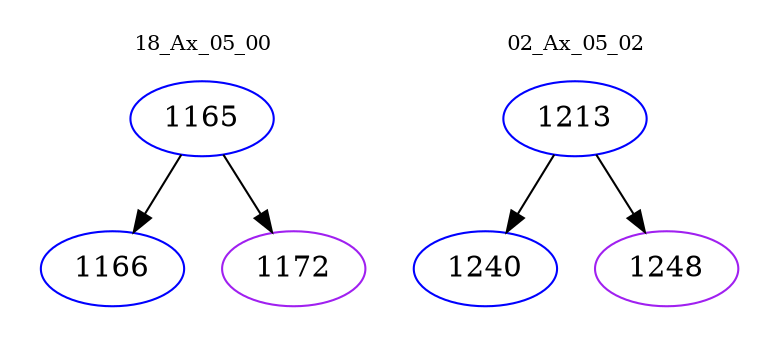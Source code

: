 digraph{
subgraph cluster_0 {
color = white
label = "18_Ax_05_00";
fontsize=10;
T0_1165 [label="1165", color="blue"]
T0_1165 -> T0_1166 [color="black"]
T0_1166 [label="1166", color="blue"]
T0_1165 -> T0_1172 [color="black"]
T0_1172 [label="1172", color="purple"]
}
subgraph cluster_1 {
color = white
label = "02_Ax_05_02";
fontsize=10;
T1_1213 [label="1213", color="blue"]
T1_1213 -> T1_1240 [color="black"]
T1_1240 [label="1240", color="blue"]
T1_1213 -> T1_1248 [color="black"]
T1_1248 [label="1248", color="purple"]
}
}
